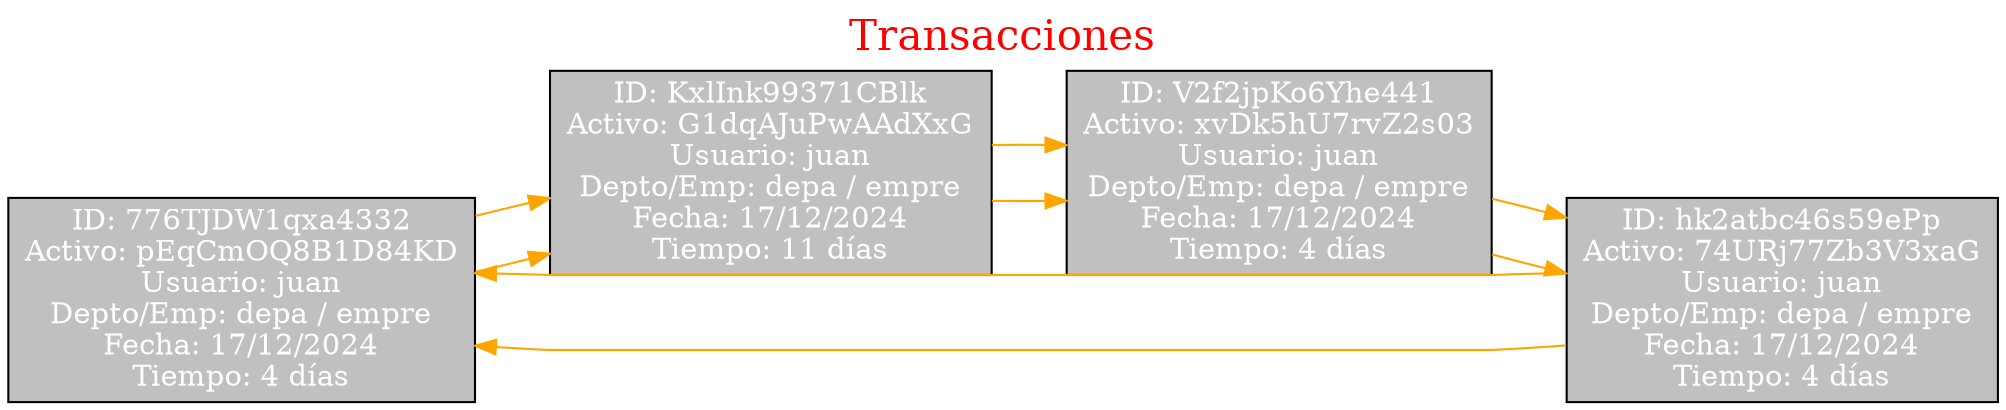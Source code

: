 digraph G {
    node [shape=box, color=black, style=filled, fillcolor=gray, fontcolor=white];
    graph [splines=polyline, nodesep=0.5];
    rankdir=LR;
    label="Transacciones";
    labelloc="t";
    fontsize=20;
    fontcolor=red;
    nodo0 [label="ID: 776TJDW1qxa4332\nActivo: pEqCmOQ8B1D84KD\nUsuario: juan\nDepto/Emp: depa / empre\nFecha: 17/12/2024\nTiempo: 4 días"];
    nodo1 [label="ID: KxlInk99371CBlk\nActivo: G1dqAJuPwAAdXxG\nUsuario: juan\nDepto/Emp: depa / empre\nFecha: 17/12/2024\nTiempo: 11 días"];
    nodo2 [label="ID: V2f2jpKo6Yhe441\nActivo: xvDk5hU7rvZ2s03\nUsuario: juan\nDepto/Emp: depa / empre\nFecha: 17/12/2024\nTiempo: 4 días"];
    nodo3 [label="ID: hk2atbc46s59ePp\nActivo: 74URj77Zb3V3xaG\nUsuario: juan\nDepto/Emp: depa / empre\nFecha: 17/12/2024\nTiempo: 4 días"];
    nodo0 -> nodo1 [color=orange];
    nodo0 -> nodo3 [color=orange, dir=back];
    nodo1 -> nodo2 [color=orange];
    nodo1 -> nodo0 [color=orange, dir=back];
    nodo2 -> nodo3 [color=orange];
    nodo2 -> nodo1 [color=orange, dir=back];
    nodo3 -> nodo0 [color=orange];
    nodo3 -> nodo2 [color=orange, dir=back];
}
